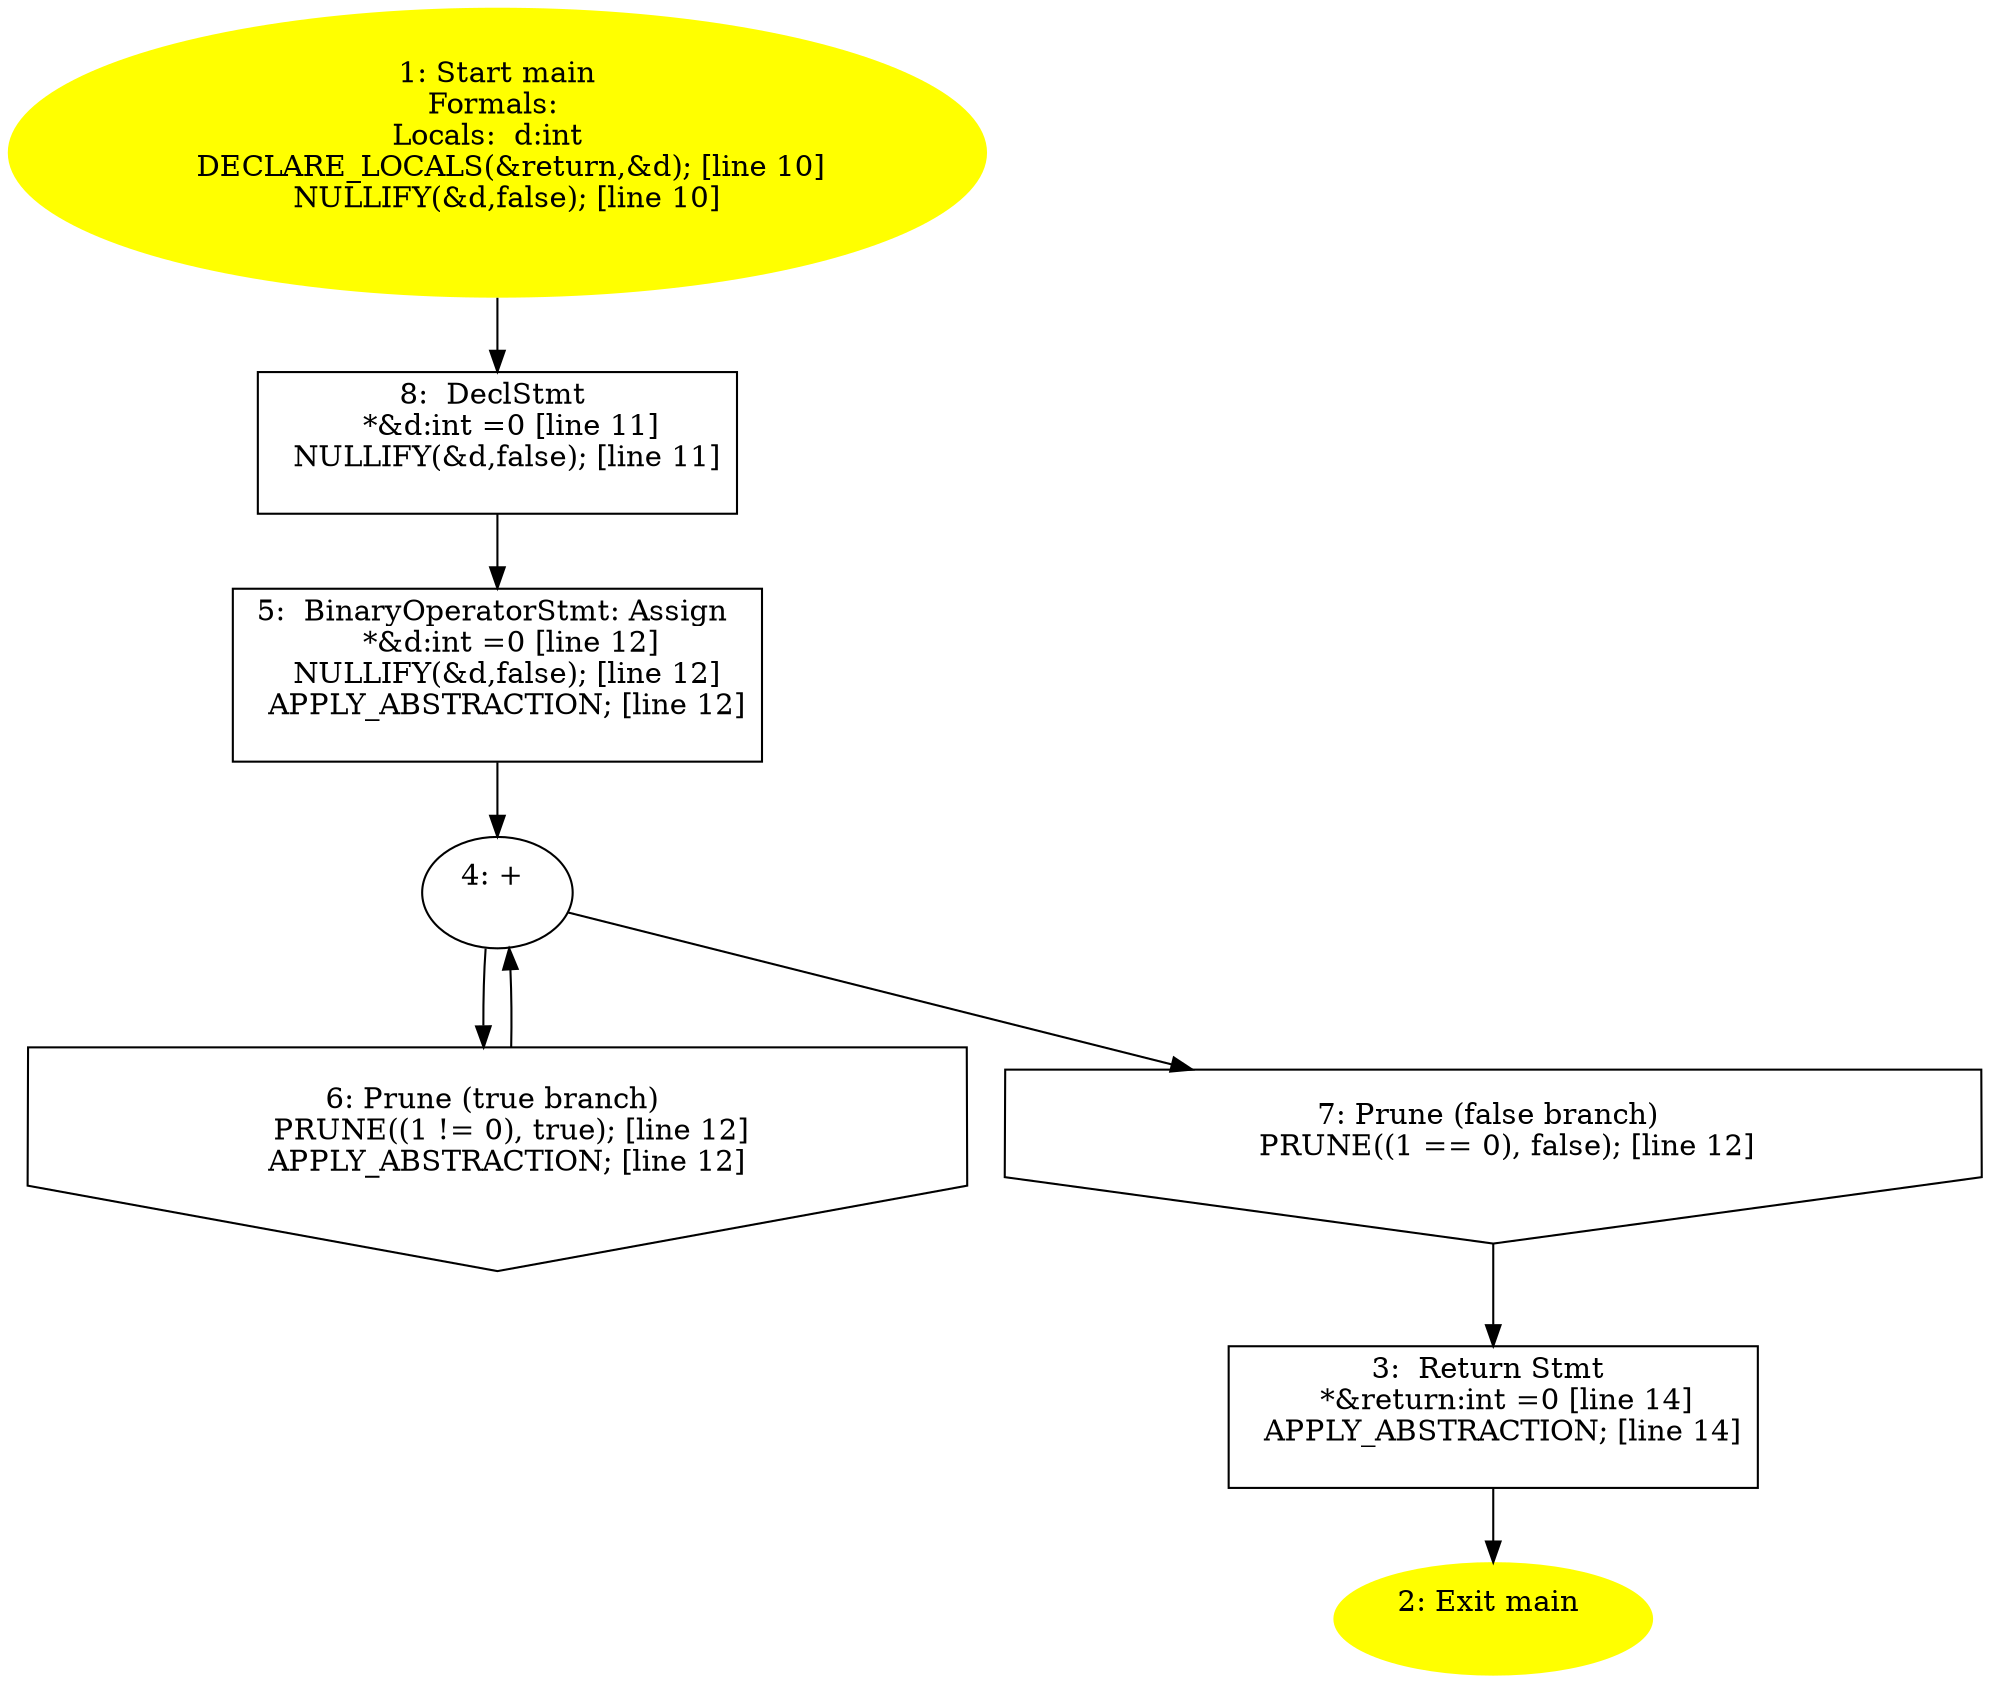 digraph iCFG {
8 [label="8:  DeclStmt \n   *&d:int =0 [line 11]\n  NULLIFY(&d,false); [line 11]\n " shape="box"]
	

	 8 -> 5 ;
7 [label="7: Prune (false branch) \n   PRUNE((1 == 0), false); [line 12]\n " shape="invhouse"]
	

	 7 -> 3 ;
6 [label="6: Prune (true branch) \n   PRUNE((1 != 0), true); [line 12]\n  APPLY_ABSTRACTION; [line 12]\n " shape="invhouse"]
	

	 6 -> 4 ;
5 [label="5:  BinaryOperatorStmt: Assign \n   *&d:int =0 [line 12]\n  NULLIFY(&d,false); [line 12]\n  APPLY_ABSTRACTION; [line 12]\n " shape="box"]
	

	 5 -> 4 ;
4 [label="4: + \n  " ]
	

	 4 -> 6 ;
	 4 -> 7 ;
3 [label="3:  Return Stmt \n   *&return:int =0 [line 14]\n  APPLY_ABSTRACTION; [line 14]\n " shape="box"]
	

	 3 -> 2 ;
2 [label="2: Exit main \n  " color=yellow style=filled]
	

1 [label="1: Start main\nFormals: \nLocals:  d:int  \n   DECLARE_LOCALS(&return,&d); [line 10]\n  NULLIFY(&d,false); [line 10]\n " color=yellow style=filled]
	

	 1 -> 8 ;
}
